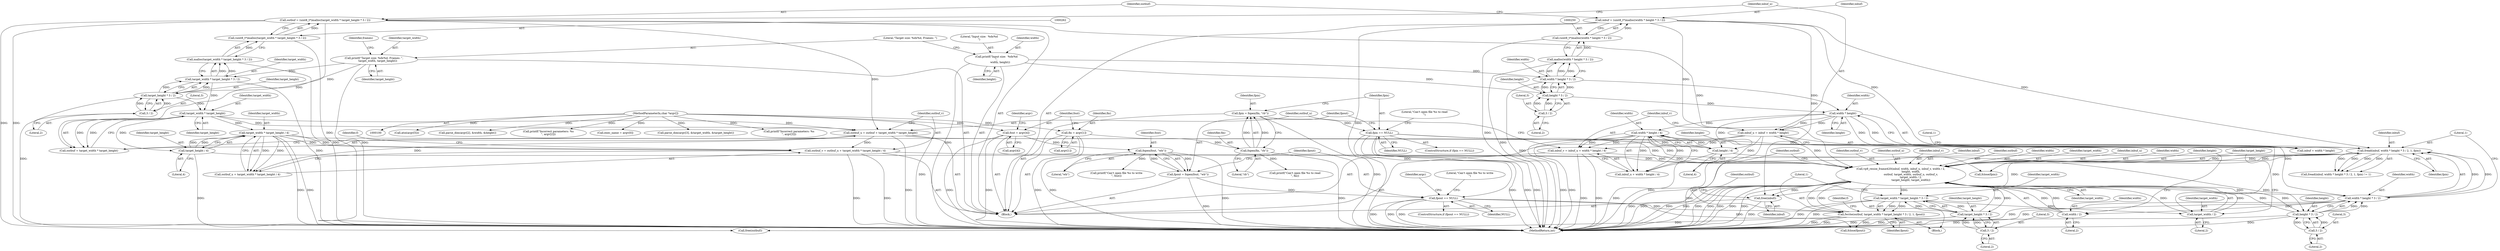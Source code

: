 digraph "0_Android_5a9753fca56f0eeb9f61e342b2fccffc364f9426_4@API" {
"1000365" [label="(Call,free(inbuf))"];
"1000326" [label="(Call,vp9_resize_frame420(inbuf, width, inbuf_u, inbuf_v, width / 2,\n                        height, width,\n                        outbuf, target_width, outbuf_u, outbuf_v,\n                        target_width / 2,\n                        target_height, target_width))"];
"1000313" [label="(Call,fread(inbuf, width * height * 3 / 2, 1, fpin))"];
"1000247" [label="(Call,inbuf = (uint8_t*)malloc(width * height * 3 / 2))"];
"1000249" [label="(Call,(uint8_t*)malloc(width * height * 3 / 2))"];
"1000251" [label="(Call,malloc(width * height * 3 / 2))"];
"1000252" [label="(Call,width * height * 3 / 2)"];
"1000229" [label="(Call,printf(\"Input size:  %dx%d\n\",\n         width, height))"];
"1000254" [label="(Call,height * 3 / 2)"];
"1000256" [label="(Call,3 / 2)"];
"1000315" [label="(Call,width * height * 3 / 2)"];
"1000282" [label="(Call,width * height / 4)"];
"1000275" [label="(Call,width * height)"];
"1000284" [label="(Call,height / 4)"];
"1000317" [label="(Call,height * 3 / 2)"];
"1000319" [label="(Call,3 / 2)"];
"1000189" [label="(Call,fpin == NULL)"];
"1000183" [label="(Call,fpin = fopen(fin, \"rb\"))"];
"1000185" [label="(Call,fopen(fin, \"rb\"))"];
"1000135" [label="(Call,fin = argv[1])"];
"1000102" [label="(MethodParameterIn,char *argv[])"];
"1000331" [label="(Call,width / 2)"];
"1000271" [label="(Call,inbuf_u = inbuf + width * height)"];
"1000278" [label="(Call,inbuf_v = inbuf_u + width * height / 4)"];
"1000345" [label="(Call,fwrite(outbuf, target_width * target_height * 3 / 2, 1, fpout))"];
"1000347" [label="(Call,target_width * target_height * 3 / 2)"];
"1000349" [label="(Call,target_height * 3 / 2)"];
"1000351" [label="(Call,3 / 2)"];
"1000205" [label="(Call,fpout == NULL)"];
"1000199" [label="(Call,fpout = fopen(fout, \"wb\"))"];
"1000201" [label="(Call,fopen(fout, \"wb\"))"];
"1000140" [label="(Call,fout = argv[4])"];
"1000259" [label="(Call,outbuf = (uint8_t*)malloc(target_width * target_height * 3 / 2))"];
"1000261" [label="(Call,(uint8_t*)malloc(target_width * target_height * 3 / 2))"];
"1000263" [label="(Call,malloc(target_width * target_height * 3 / 2))"];
"1000264" [label="(Call,target_width * target_height * 3 / 2)"];
"1000233" [label="(Call,printf(\"Target size: %dx%d, Frames: \",\n         target_width, target_height))"];
"1000266" [label="(Call,target_height * 3 / 2)"];
"1000268" [label="(Call,3 / 2)"];
"1000340" [label="(Call,target_width / 2)"];
"1000298" [label="(Call,target_width * target_height / 4)"];
"1000291" [label="(Call,target_width * target_height)"];
"1000300" [label="(Call,target_height / 4)"];
"1000287" [label="(Call,outbuf_u = outbuf + target_width * target_height)"];
"1000294" [label="(Call,outbuf_v = outbuf_u + target_width * target_height / 4)"];
"1000298" [label="(Call,target_width * target_height / 4)"];
"1000137" [label="(Call,argv[1])"];
"1000221" [label="(Call,atoi(argv[5]))"];
"1000239" [label="(Identifier,frames)"];
"1000317" [label="(Call,height * 3 / 2)"];
"1000273" [label="(Call,inbuf + width * height)"];
"1000193" [label="(Call,printf(\"Can't open file %s to read\n\", fin))"];
"1000340" [label="(Call,target_width / 2)"];
"1000368" [label="(Identifier,outbuf)"];
"1000230" [label="(Literal,\"Input size:  %dx%d\n\")"];
"1000272" [label="(Identifier,inbuf_u)"];
"1000322" [label="(Literal,1)"];
"1000275" [label="(Call,width * height)"];
"1000345" [label="(Call,fwrite(outbuf, target_width * target_height * 3 / 2, 1, fpout))"];
"1000209" [label="(Call,printf(\"Can't open file %s to write\n\", fout))"];
"1000235" [label="(Identifier,target_width)"];
"1000247" [label="(Call,inbuf = (uint8_t*)malloc(width * height * 3 / 2))"];
"1000103" [label="(Block,)"];
"1000341" [label="(Identifier,target_width)"];
"1000339" [label="(Identifier,outbuf_v)"];
"1000320" [label="(Literal,3)"];
"1000147" [label="(Call,parse_dim(argv[2], &width, &height))"];
"1000343" [label="(Identifier,target_height)"];
"1000185" [label="(Call,fopen(fin, \"rb\"))"];
"1000194" [label="(Literal,\"Can't open file %s to read\n\")"];
"1000277" [label="(Identifier,height)"];
"1000255" [label="(Identifier,height)"];
"1000190" [label="(Identifier,fpin)"];
"1000294" [label="(Call,outbuf_v = outbuf_u + target_width * target_height / 4)"];
"1000321" [label="(Literal,2)"];
"1000284" [label="(Call,height / 4)"];
"1000232" [label="(Identifier,height)"];
"1000263" [label="(Call,malloc(target_width * target_height * 3 / 2))"];
"1000217" [label="(Identifier,argc)"];
"1000338" [label="(Identifier,outbuf_u)"];
"1000346" [label="(Identifier,outbuf)"];
"1000260" [label="(Identifier,outbuf)"];
"1000315" [label="(Call,width * height * 3 / 2)"];
"1000285" [label="(Identifier,height)"];
"1000204" [label="(ControlStructure,if (fpout == NULL))"];
"1000191" [label="(Identifier,NULL)"];
"1000261" [label="(Call,(uint8_t*)malloc(target_width * target_height * 3 / 2))"];
"1000296" [label="(Call,outbuf_u + target_width * target_height / 4)"];
"1000295" [label="(Identifier,outbuf_v)"];
"1000365" [label="(Call,free(inbuf))"];
"1000318" [label="(Identifier,height)"];
"1000282" [label="(Call,width * height / 4)"];
"1000156" [label="(Call,printf(\"Incorrect parameters: %s\n\", argv[2]))"];
"1000354" [label="(Literal,1)"];
"1000334" [label="(Identifier,height)"];
"1000203" [label="(Literal,\"wb\")"];
"1000251" [label="(Call,malloc(width * height * 3 / 2))"];
"1000205" [label="(Call,fpout == NULL)"];
"1000140" [label="(Call,fout = argv[4])"];
"1000256" [label="(Call,3 / 2)"];
"1000264" [label="(Call,target_width * target_height * 3 / 2)"];
"1000236" [label="(Identifier,target_height)"];
"1000141" [label="(Identifier,fout)"];
"1000349" [label="(Call,target_height * 3 / 2)"];
"1000202" [label="(Identifier,fout)"];
"1000351" [label="(Call,3 / 2)"];
"1000149" [label="(Identifier,argv)"];
"1000249" [label="(Call,(uint8_t*)malloc(width * height * 3 / 2))"];
"1000210" [label="(Literal,\"Can't open file %s to write\n\")"];
"1000330" [label="(Identifier,inbuf_v)"];
"1000278" [label="(Call,inbuf_v = inbuf_u + width * height / 4)"];
"1000258" [label="(Literal,2)"];
"1000102" [label="(MethodParameterIn,char *argv[])"];
"1000288" [label="(Identifier,outbuf_u)"];
"1000344" [label="(Identifier,target_width)"];
"1000270" [label="(Literal,2)"];
"1000201" [label="(Call,fopen(fout, \"wb\"))"];
"1000347" [label="(Call,target_width * target_height * 3 / 2)"];
"1000268" [label="(Call,3 / 2)"];
"1000366" [label="(Identifier,inbuf)"];
"1000312" [label="(Call,fread(inbuf, width * height * 3 / 2, 1, fpin) != 1)"];
"1000283" [label="(Identifier,width)"];
"1000229" [label="(Call,printf(\"Input size:  %dx%d\n\",\n         width, height))"];
"1000332" [label="(Identifier,width)"];
"1000252" [label="(Call,width * height * 3 / 2)"];
"1000316" [label="(Identifier,width)"];
"1000314" [label="(Identifier,inbuf)"];
"1000326" [label="(Call,vp9_resize_frame420(inbuf, width, inbuf_u, inbuf_v, width / 2,\n                        height, width,\n                        outbuf, target_width, outbuf_u, outbuf_v,\n                        target_width / 2,\n                        target_height, target_width))"];
"1000248" [label="(Identifier,inbuf)"];
"1000120" [label="(Call,exec_name = argv[0])"];
"1000189" [label="(Call,fpin == NULL)"];
"1000142" [label="(Call,argv[4])"];
"1000361" [label="(Call,fclose(fpin))"];
"1000231" [label="(Identifier,width)"];
"1000327" [label="(Identifier,inbuf)"];
"1000301" [label="(Identifier,target_height)"];
"1000302" [label="(Literal,4)"];
"1000259" [label="(Call,outbuf = (uint8_t*)malloc(target_width * target_height * 3 / 2))"];
"1000336" [label="(Identifier,outbuf)"];
"1000328" [label="(Identifier,width)"];
"1000342" [label="(Literal,2)"];
"1000337" [label="(Identifier,target_width)"];
"1000353" [label="(Literal,2)"];
"1000280" [label="(Call,inbuf_u + width * height / 4)"];
"1000183" [label="(Call,fpin = fopen(fin, \"rb\"))"];
"1000352" [label="(Literal,3)"];
"1000257" [label="(Literal,3)"];
"1000267" [label="(Identifier,target_height)"];
"1000300" [label="(Call,target_height / 4)"];
"1000350" [label="(Identifier,target_height)"];
"1000299" [label="(Identifier,target_width)"];
"1000323" [label="(Identifier,fpin)"];
"1000206" [label="(Identifier,fpout)"];
"1000233" [label="(Call,printf(\"Target size: %dx%d, Frames: \",\n         target_width, target_height))"];
"1000271" [label="(Call,inbuf_u = inbuf + width * height)"];
"1000266" [label="(Call,target_height * 3 / 2)"];
"1000186" [label="(Identifier,fin)"];
"1000166" [label="(Call,parse_dim(argv[3], &target_width, &target_height))"];
"1000286" [label="(Literal,4)"];
"1000184" [label="(Identifier,fpin)"];
"1000136" [label="(Identifier,fin)"];
"1000292" [label="(Identifier,target_width)"];
"1000333" [label="(Literal,2)"];
"1000329" [label="(Identifier,inbuf_u)"];
"1000279" [label="(Identifier,inbuf_v)"];
"1000355" [label="(Identifier,fpout)"];
"1000367" [label="(Call,free(outbuf))"];
"1000304" [label="(Identifier,f)"];
"1000199" [label="(Call,fpout = fopen(fout, \"wb\"))"];
"1000289" [label="(Call,outbuf + target_width * target_height)"];
"1000357" [label="(Identifier,f)"];
"1000188" [label="(ControlStructure,if (fpin == NULL))"];
"1000234" [label="(Literal,\"Target size: %dx%d, Frames: \")"];
"1000187" [label="(Literal,\"rb\")"];
"1000276" [label="(Identifier,width)"];
"1000200" [label="(Identifier,fpout)"];
"1000313" [label="(Call,fread(inbuf, width * height * 3 / 2, 1, fpin))"];
"1000287" [label="(Call,outbuf_u = outbuf + target_width * target_height)"];
"1000310" [label="(Block,)"];
"1000207" [label="(Identifier,NULL)"];
"1000371" [label="(MethodReturn,int)"];
"1000293" [label="(Identifier,target_height)"];
"1000175" [label="(Call,printf(\"Incorrect parameters: %s\n\", argv[3]))"];
"1000291" [label="(Call,target_width * target_height)"];
"1000331" [label="(Call,width / 2)"];
"1000253" [label="(Identifier,width)"];
"1000363" [label="(Call,fclose(fpout))"];
"1000135" [label="(Call,fin = argv[1])"];
"1000269" [label="(Literal,3)"];
"1000319" [label="(Call,3 / 2)"];
"1000254" [label="(Call,height * 3 / 2)"];
"1000265" [label="(Identifier,target_width)"];
"1000324" [label="(Literal,1)"];
"1000335" [label="(Identifier,width)"];
"1000348" [label="(Identifier,target_width)"];
"1000365" -> "1000103"  [label="AST: "];
"1000365" -> "1000366"  [label="CFG: "];
"1000366" -> "1000365"  [label="AST: "];
"1000368" -> "1000365"  [label="CFG: "];
"1000365" -> "1000371"  [label="DDG: "];
"1000326" -> "1000365"  [label="DDG: "];
"1000313" -> "1000365"  [label="DDG: "];
"1000247" -> "1000365"  [label="DDG: "];
"1000326" -> "1000310"  [label="AST: "];
"1000326" -> "1000344"  [label="CFG: "];
"1000327" -> "1000326"  [label="AST: "];
"1000328" -> "1000326"  [label="AST: "];
"1000329" -> "1000326"  [label="AST: "];
"1000330" -> "1000326"  [label="AST: "];
"1000331" -> "1000326"  [label="AST: "];
"1000334" -> "1000326"  [label="AST: "];
"1000335" -> "1000326"  [label="AST: "];
"1000336" -> "1000326"  [label="AST: "];
"1000337" -> "1000326"  [label="AST: "];
"1000338" -> "1000326"  [label="AST: "];
"1000339" -> "1000326"  [label="AST: "];
"1000340" -> "1000326"  [label="AST: "];
"1000343" -> "1000326"  [label="AST: "];
"1000344" -> "1000326"  [label="AST: "];
"1000346" -> "1000326"  [label="CFG: "];
"1000326" -> "1000371"  [label="DDG: "];
"1000326" -> "1000371"  [label="DDG: "];
"1000326" -> "1000371"  [label="DDG: "];
"1000326" -> "1000371"  [label="DDG: "];
"1000326" -> "1000371"  [label="DDG: "];
"1000326" -> "1000371"  [label="DDG: "];
"1000326" -> "1000371"  [label="DDG: "];
"1000326" -> "1000371"  [label="DDG: "];
"1000326" -> "1000371"  [label="DDG: "];
"1000326" -> "1000313"  [label="DDG: "];
"1000326" -> "1000315"  [label="DDG: "];
"1000326" -> "1000317"  [label="DDG: "];
"1000313" -> "1000326"  [label="DDG: "];
"1000331" -> "1000326"  [label="DDG: "];
"1000331" -> "1000326"  [label="DDG: "];
"1000271" -> "1000326"  [label="DDG: "];
"1000278" -> "1000326"  [label="DDG: "];
"1000317" -> "1000326"  [label="DDG: "];
"1000345" -> "1000326"  [label="DDG: "];
"1000259" -> "1000326"  [label="DDG: "];
"1000340" -> "1000326"  [label="DDG: "];
"1000340" -> "1000326"  [label="DDG: "];
"1000287" -> "1000326"  [label="DDG: "];
"1000294" -> "1000326"  [label="DDG: "];
"1000300" -> "1000326"  [label="DDG: "];
"1000349" -> "1000326"  [label="DDG: "];
"1000326" -> "1000345"  [label="DDG: "];
"1000326" -> "1000347"  [label="DDG: "];
"1000326" -> "1000349"  [label="DDG: "];
"1000313" -> "1000312"  [label="AST: "];
"1000313" -> "1000323"  [label="CFG: "];
"1000314" -> "1000313"  [label="AST: "];
"1000315" -> "1000313"  [label="AST: "];
"1000322" -> "1000313"  [label="AST: "];
"1000323" -> "1000313"  [label="AST: "];
"1000324" -> "1000313"  [label="CFG: "];
"1000313" -> "1000371"  [label="DDG: "];
"1000313" -> "1000312"  [label="DDG: "];
"1000313" -> "1000312"  [label="DDG: "];
"1000313" -> "1000312"  [label="DDG: "];
"1000313" -> "1000312"  [label="DDG: "];
"1000247" -> "1000313"  [label="DDG: "];
"1000315" -> "1000313"  [label="DDG: "];
"1000315" -> "1000313"  [label="DDG: "];
"1000189" -> "1000313"  [label="DDG: "];
"1000313" -> "1000361"  [label="DDG: "];
"1000247" -> "1000103"  [label="AST: "];
"1000247" -> "1000249"  [label="CFG: "];
"1000248" -> "1000247"  [label="AST: "];
"1000249" -> "1000247"  [label="AST: "];
"1000260" -> "1000247"  [label="CFG: "];
"1000247" -> "1000371"  [label="DDG: "];
"1000249" -> "1000247"  [label="DDG: "];
"1000247" -> "1000271"  [label="DDG: "];
"1000247" -> "1000273"  [label="DDG: "];
"1000249" -> "1000251"  [label="CFG: "];
"1000250" -> "1000249"  [label="AST: "];
"1000251" -> "1000249"  [label="AST: "];
"1000249" -> "1000371"  [label="DDG: "];
"1000251" -> "1000249"  [label="DDG: "];
"1000251" -> "1000252"  [label="CFG: "];
"1000252" -> "1000251"  [label="AST: "];
"1000251" -> "1000371"  [label="DDG: "];
"1000252" -> "1000251"  [label="DDG: "];
"1000252" -> "1000251"  [label="DDG: "];
"1000252" -> "1000254"  [label="CFG: "];
"1000253" -> "1000252"  [label="AST: "];
"1000254" -> "1000252"  [label="AST: "];
"1000252" -> "1000371"  [label="DDG: "];
"1000229" -> "1000252"  [label="DDG: "];
"1000254" -> "1000252"  [label="DDG: "];
"1000254" -> "1000252"  [label="DDG: "];
"1000252" -> "1000275"  [label="DDG: "];
"1000229" -> "1000103"  [label="AST: "];
"1000229" -> "1000232"  [label="CFG: "];
"1000230" -> "1000229"  [label="AST: "];
"1000231" -> "1000229"  [label="AST: "];
"1000232" -> "1000229"  [label="AST: "];
"1000234" -> "1000229"  [label="CFG: "];
"1000229" -> "1000371"  [label="DDG: "];
"1000229" -> "1000254"  [label="DDG: "];
"1000254" -> "1000256"  [label="CFG: "];
"1000255" -> "1000254"  [label="AST: "];
"1000256" -> "1000254"  [label="AST: "];
"1000256" -> "1000254"  [label="DDG: "];
"1000256" -> "1000254"  [label="DDG: "];
"1000254" -> "1000275"  [label="DDG: "];
"1000256" -> "1000258"  [label="CFG: "];
"1000257" -> "1000256"  [label="AST: "];
"1000258" -> "1000256"  [label="AST: "];
"1000315" -> "1000317"  [label="CFG: "];
"1000316" -> "1000315"  [label="AST: "];
"1000317" -> "1000315"  [label="AST: "];
"1000322" -> "1000315"  [label="CFG: "];
"1000315" -> "1000371"  [label="DDG: "];
"1000315" -> "1000371"  [label="DDG: "];
"1000282" -> "1000315"  [label="DDG: "];
"1000317" -> "1000315"  [label="DDG: "];
"1000317" -> "1000315"  [label="DDG: "];
"1000315" -> "1000331"  [label="DDG: "];
"1000282" -> "1000280"  [label="AST: "];
"1000282" -> "1000284"  [label="CFG: "];
"1000283" -> "1000282"  [label="AST: "];
"1000284" -> "1000282"  [label="AST: "];
"1000280" -> "1000282"  [label="CFG: "];
"1000282" -> "1000371"  [label="DDG: "];
"1000282" -> "1000371"  [label="DDG: "];
"1000282" -> "1000278"  [label="DDG: "];
"1000282" -> "1000278"  [label="DDG: "];
"1000282" -> "1000280"  [label="DDG: "];
"1000282" -> "1000280"  [label="DDG: "];
"1000275" -> "1000282"  [label="DDG: "];
"1000284" -> "1000282"  [label="DDG: "];
"1000284" -> "1000282"  [label="DDG: "];
"1000275" -> "1000273"  [label="AST: "];
"1000275" -> "1000277"  [label="CFG: "];
"1000276" -> "1000275"  [label="AST: "];
"1000277" -> "1000275"  [label="AST: "];
"1000273" -> "1000275"  [label="CFG: "];
"1000275" -> "1000271"  [label="DDG: "];
"1000275" -> "1000271"  [label="DDG: "];
"1000275" -> "1000273"  [label="DDG: "];
"1000275" -> "1000273"  [label="DDG: "];
"1000275" -> "1000284"  [label="DDG: "];
"1000284" -> "1000286"  [label="CFG: "];
"1000285" -> "1000284"  [label="AST: "];
"1000286" -> "1000284"  [label="AST: "];
"1000284" -> "1000371"  [label="DDG: "];
"1000284" -> "1000317"  [label="DDG: "];
"1000317" -> "1000319"  [label="CFG: "];
"1000318" -> "1000317"  [label="AST: "];
"1000319" -> "1000317"  [label="AST: "];
"1000317" -> "1000371"  [label="DDG: "];
"1000317" -> "1000371"  [label="DDG: "];
"1000319" -> "1000317"  [label="DDG: "];
"1000319" -> "1000317"  [label="DDG: "];
"1000319" -> "1000321"  [label="CFG: "];
"1000320" -> "1000319"  [label="AST: "];
"1000321" -> "1000319"  [label="AST: "];
"1000189" -> "1000188"  [label="AST: "];
"1000189" -> "1000191"  [label="CFG: "];
"1000190" -> "1000189"  [label="AST: "];
"1000191" -> "1000189"  [label="AST: "];
"1000194" -> "1000189"  [label="CFG: "];
"1000200" -> "1000189"  [label="CFG: "];
"1000189" -> "1000371"  [label="DDG: "];
"1000189" -> "1000371"  [label="DDG: "];
"1000189" -> "1000371"  [label="DDG: "];
"1000183" -> "1000189"  [label="DDG: "];
"1000189" -> "1000205"  [label="DDG: "];
"1000189" -> "1000361"  [label="DDG: "];
"1000183" -> "1000103"  [label="AST: "];
"1000183" -> "1000185"  [label="CFG: "];
"1000184" -> "1000183"  [label="AST: "];
"1000185" -> "1000183"  [label="AST: "];
"1000190" -> "1000183"  [label="CFG: "];
"1000183" -> "1000371"  [label="DDG: "];
"1000185" -> "1000183"  [label="DDG: "];
"1000185" -> "1000183"  [label="DDG: "];
"1000185" -> "1000187"  [label="CFG: "];
"1000186" -> "1000185"  [label="AST: "];
"1000187" -> "1000185"  [label="AST: "];
"1000185" -> "1000371"  [label="DDG: "];
"1000135" -> "1000185"  [label="DDG: "];
"1000185" -> "1000193"  [label="DDG: "];
"1000135" -> "1000103"  [label="AST: "];
"1000135" -> "1000137"  [label="CFG: "];
"1000136" -> "1000135"  [label="AST: "];
"1000137" -> "1000135"  [label="AST: "];
"1000141" -> "1000135"  [label="CFG: "];
"1000135" -> "1000371"  [label="DDG: "];
"1000135" -> "1000371"  [label="DDG: "];
"1000102" -> "1000135"  [label="DDG: "];
"1000102" -> "1000100"  [label="AST: "];
"1000102" -> "1000371"  [label="DDG: "];
"1000102" -> "1000120"  [label="DDG: "];
"1000102" -> "1000140"  [label="DDG: "];
"1000102" -> "1000147"  [label="DDG: "];
"1000102" -> "1000156"  [label="DDG: "];
"1000102" -> "1000166"  [label="DDG: "];
"1000102" -> "1000175"  [label="DDG: "];
"1000102" -> "1000221"  [label="DDG: "];
"1000331" -> "1000333"  [label="CFG: "];
"1000332" -> "1000331"  [label="AST: "];
"1000333" -> "1000331"  [label="AST: "];
"1000334" -> "1000331"  [label="CFG: "];
"1000271" -> "1000103"  [label="AST: "];
"1000271" -> "1000273"  [label="CFG: "];
"1000272" -> "1000271"  [label="AST: "];
"1000273" -> "1000271"  [label="AST: "];
"1000279" -> "1000271"  [label="CFG: "];
"1000271" -> "1000371"  [label="DDG: "];
"1000271" -> "1000278"  [label="DDG: "];
"1000271" -> "1000280"  [label="DDG: "];
"1000278" -> "1000103"  [label="AST: "];
"1000278" -> "1000280"  [label="CFG: "];
"1000279" -> "1000278"  [label="AST: "];
"1000280" -> "1000278"  [label="AST: "];
"1000288" -> "1000278"  [label="CFG: "];
"1000278" -> "1000371"  [label="DDG: "];
"1000278" -> "1000371"  [label="DDG: "];
"1000345" -> "1000310"  [label="AST: "];
"1000345" -> "1000355"  [label="CFG: "];
"1000346" -> "1000345"  [label="AST: "];
"1000347" -> "1000345"  [label="AST: "];
"1000354" -> "1000345"  [label="AST: "];
"1000355" -> "1000345"  [label="AST: "];
"1000357" -> "1000345"  [label="CFG: "];
"1000345" -> "1000371"  [label="DDG: "];
"1000345" -> "1000371"  [label="DDG: "];
"1000347" -> "1000345"  [label="DDG: "];
"1000347" -> "1000345"  [label="DDG: "];
"1000205" -> "1000345"  [label="DDG: "];
"1000345" -> "1000363"  [label="DDG: "];
"1000345" -> "1000367"  [label="DDG: "];
"1000347" -> "1000349"  [label="CFG: "];
"1000348" -> "1000347"  [label="AST: "];
"1000349" -> "1000347"  [label="AST: "];
"1000354" -> "1000347"  [label="CFG: "];
"1000347" -> "1000371"  [label="DDG: "];
"1000347" -> "1000371"  [label="DDG: "];
"1000347" -> "1000340"  [label="DDG: "];
"1000349" -> "1000347"  [label="DDG: "];
"1000349" -> "1000347"  [label="DDG: "];
"1000349" -> "1000351"  [label="CFG: "];
"1000350" -> "1000349"  [label="AST: "];
"1000351" -> "1000349"  [label="AST: "];
"1000349" -> "1000371"  [label="DDG: "];
"1000349" -> "1000371"  [label="DDG: "];
"1000351" -> "1000349"  [label="DDG: "];
"1000351" -> "1000349"  [label="DDG: "];
"1000351" -> "1000353"  [label="CFG: "];
"1000352" -> "1000351"  [label="AST: "];
"1000353" -> "1000351"  [label="AST: "];
"1000205" -> "1000204"  [label="AST: "];
"1000205" -> "1000207"  [label="CFG: "];
"1000206" -> "1000205"  [label="AST: "];
"1000207" -> "1000205"  [label="AST: "];
"1000210" -> "1000205"  [label="CFG: "];
"1000217" -> "1000205"  [label="CFG: "];
"1000205" -> "1000371"  [label="DDG: "];
"1000205" -> "1000371"  [label="DDG: "];
"1000205" -> "1000371"  [label="DDG: "];
"1000199" -> "1000205"  [label="DDG: "];
"1000205" -> "1000363"  [label="DDG: "];
"1000199" -> "1000103"  [label="AST: "];
"1000199" -> "1000201"  [label="CFG: "];
"1000200" -> "1000199"  [label="AST: "];
"1000201" -> "1000199"  [label="AST: "];
"1000206" -> "1000199"  [label="CFG: "];
"1000199" -> "1000371"  [label="DDG: "];
"1000201" -> "1000199"  [label="DDG: "];
"1000201" -> "1000199"  [label="DDG: "];
"1000201" -> "1000203"  [label="CFG: "];
"1000202" -> "1000201"  [label="AST: "];
"1000203" -> "1000201"  [label="AST: "];
"1000201" -> "1000371"  [label="DDG: "];
"1000140" -> "1000201"  [label="DDG: "];
"1000201" -> "1000209"  [label="DDG: "];
"1000140" -> "1000103"  [label="AST: "];
"1000140" -> "1000142"  [label="CFG: "];
"1000141" -> "1000140"  [label="AST: "];
"1000142" -> "1000140"  [label="AST: "];
"1000149" -> "1000140"  [label="CFG: "];
"1000140" -> "1000371"  [label="DDG: "];
"1000140" -> "1000371"  [label="DDG: "];
"1000259" -> "1000103"  [label="AST: "];
"1000259" -> "1000261"  [label="CFG: "];
"1000260" -> "1000259"  [label="AST: "];
"1000261" -> "1000259"  [label="AST: "];
"1000272" -> "1000259"  [label="CFG: "];
"1000259" -> "1000371"  [label="DDG: "];
"1000261" -> "1000259"  [label="DDG: "];
"1000259" -> "1000287"  [label="DDG: "];
"1000259" -> "1000289"  [label="DDG: "];
"1000259" -> "1000367"  [label="DDG: "];
"1000261" -> "1000263"  [label="CFG: "];
"1000262" -> "1000261"  [label="AST: "];
"1000263" -> "1000261"  [label="AST: "];
"1000261" -> "1000371"  [label="DDG: "];
"1000263" -> "1000261"  [label="DDG: "];
"1000263" -> "1000264"  [label="CFG: "];
"1000264" -> "1000263"  [label="AST: "];
"1000263" -> "1000371"  [label="DDG: "];
"1000264" -> "1000263"  [label="DDG: "];
"1000264" -> "1000263"  [label="DDG: "];
"1000264" -> "1000266"  [label="CFG: "];
"1000265" -> "1000264"  [label="AST: "];
"1000266" -> "1000264"  [label="AST: "];
"1000264" -> "1000371"  [label="DDG: "];
"1000233" -> "1000264"  [label="DDG: "];
"1000266" -> "1000264"  [label="DDG: "];
"1000266" -> "1000264"  [label="DDG: "];
"1000264" -> "1000291"  [label="DDG: "];
"1000233" -> "1000103"  [label="AST: "];
"1000233" -> "1000236"  [label="CFG: "];
"1000234" -> "1000233"  [label="AST: "];
"1000235" -> "1000233"  [label="AST: "];
"1000236" -> "1000233"  [label="AST: "];
"1000239" -> "1000233"  [label="CFG: "];
"1000233" -> "1000371"  [label="DDG: "];
"1000233" -> "1000266"  [label="DDG: "];
"1000266" -> "1000268"  [label="CFG: "];
"1000267" -> "1000266"  [label="AST: "];
"1000268" -> "1000266"  [label="AST: "];
"1000266" -> "1000371"  [label="DDG: "];
"1000268" -> "1000266"  [label="DDG: "];
"1000268" -> "1000266"  [label="DDG: "];
"1000266" -> "1000291"  [label="DDG: "];
"1000268" -> "1000270"  [label="CFG: "];
"1000269" -> "1000268"  [label="AST: "];
"1000270" -> "1000268"  [label="AST: "];
"1000340" -> "1000342"  [label="CFG: "];
"1000341" -> "1000340"  [label="AST: "];
"1000342" -> "1000340"  [label="AST: "];
"1000343" -> "1000340"  [label="CFG: "];
"1000298" -> "1000340"  [label="DDG: "];
"1000298" -> "1000296"  [label="AST: "];
"1000298" -> "1000300"  [label="CFG: "];
"1000299" -> "1000298"  [label="AST: "];
"1000300" -> "1000298"  [label="AST: "];
"1000296" -> "1000298"  [label="CFG: "];
"1000298" -> "1000371"  [label="DDG: "];
"1000298" -> "1000371"  [label="DDG: "];
"1000298" -> "1000294"  [label="DDG: "];
"1000298" -> "1000294"  [label="DDG: "];
"1000298" -> "1000296"  [label="DDG: "];
"1000298" -> "1000296"  [label="DDG: "];
"1000291" -> "1000298"  [label="DDG: "];
"1000300" -> "1000298"  [label="DDG: "];
"1000300" -> "1000298"  [label="DDG: "];
"1000291" -> "1000289"  [label="AST: "];
"1000291" -> "1000293"  [label="CFG: "];
"1000292" -> "1000291"  [label="AST: "];
"1000293" -> "1000291"  [label="AST: "];
"1000289" -> "1000291"  [label="CFG: "];
"1000291" -> "1000287"  [label="DDG: "];
"1000291" -> "1000287"  [label="DDG: "];
"1000291" -> "1000289"  [label="DDG: "];
"1000291" -> "1000289"  [label="DDG: "];
"1000291" -> "1000300"  [label="DDG: "];
"1000300" -> "1000302"  [label="CFG: "];
"1000301" -> "1000300"  [label="AST: "];
"1000302" -> "1000300"  [label="AST: "];
"1000300" -> "1000371"  [label="DDG: "];
"1000287" -> "1000103"  [label="AST: "];
"1000287" -> "1000289"  [label="CFG: "];
"1000288" -> "1000287"  [label="AST: "];
"1000289" -> "1000287"  [label="AST: "];
"1000295" -> "1000287"  [label="CFG: "];
"1000287" -> "1000371"  [label="DDG: "];
"1000287" -> "1000294"  [label="DDG: "];
"1000287" -> "1000296"  [label="DDG: "];
"1000294" -> "1000103"  [label="AST: "];
"1000294" -> "1000296"  [label="CFG: "];
"1000295" -> "1000294"  [label="AST: "];
"1000296" -> "1000294"  [label="AST: "];
"1000304" -> "1000294"  [label="CFG: "];
"1000294" -> "1000371"  [label="DDG: "];
"1000294" -> "1000371"  [label="DDG: "];
}
